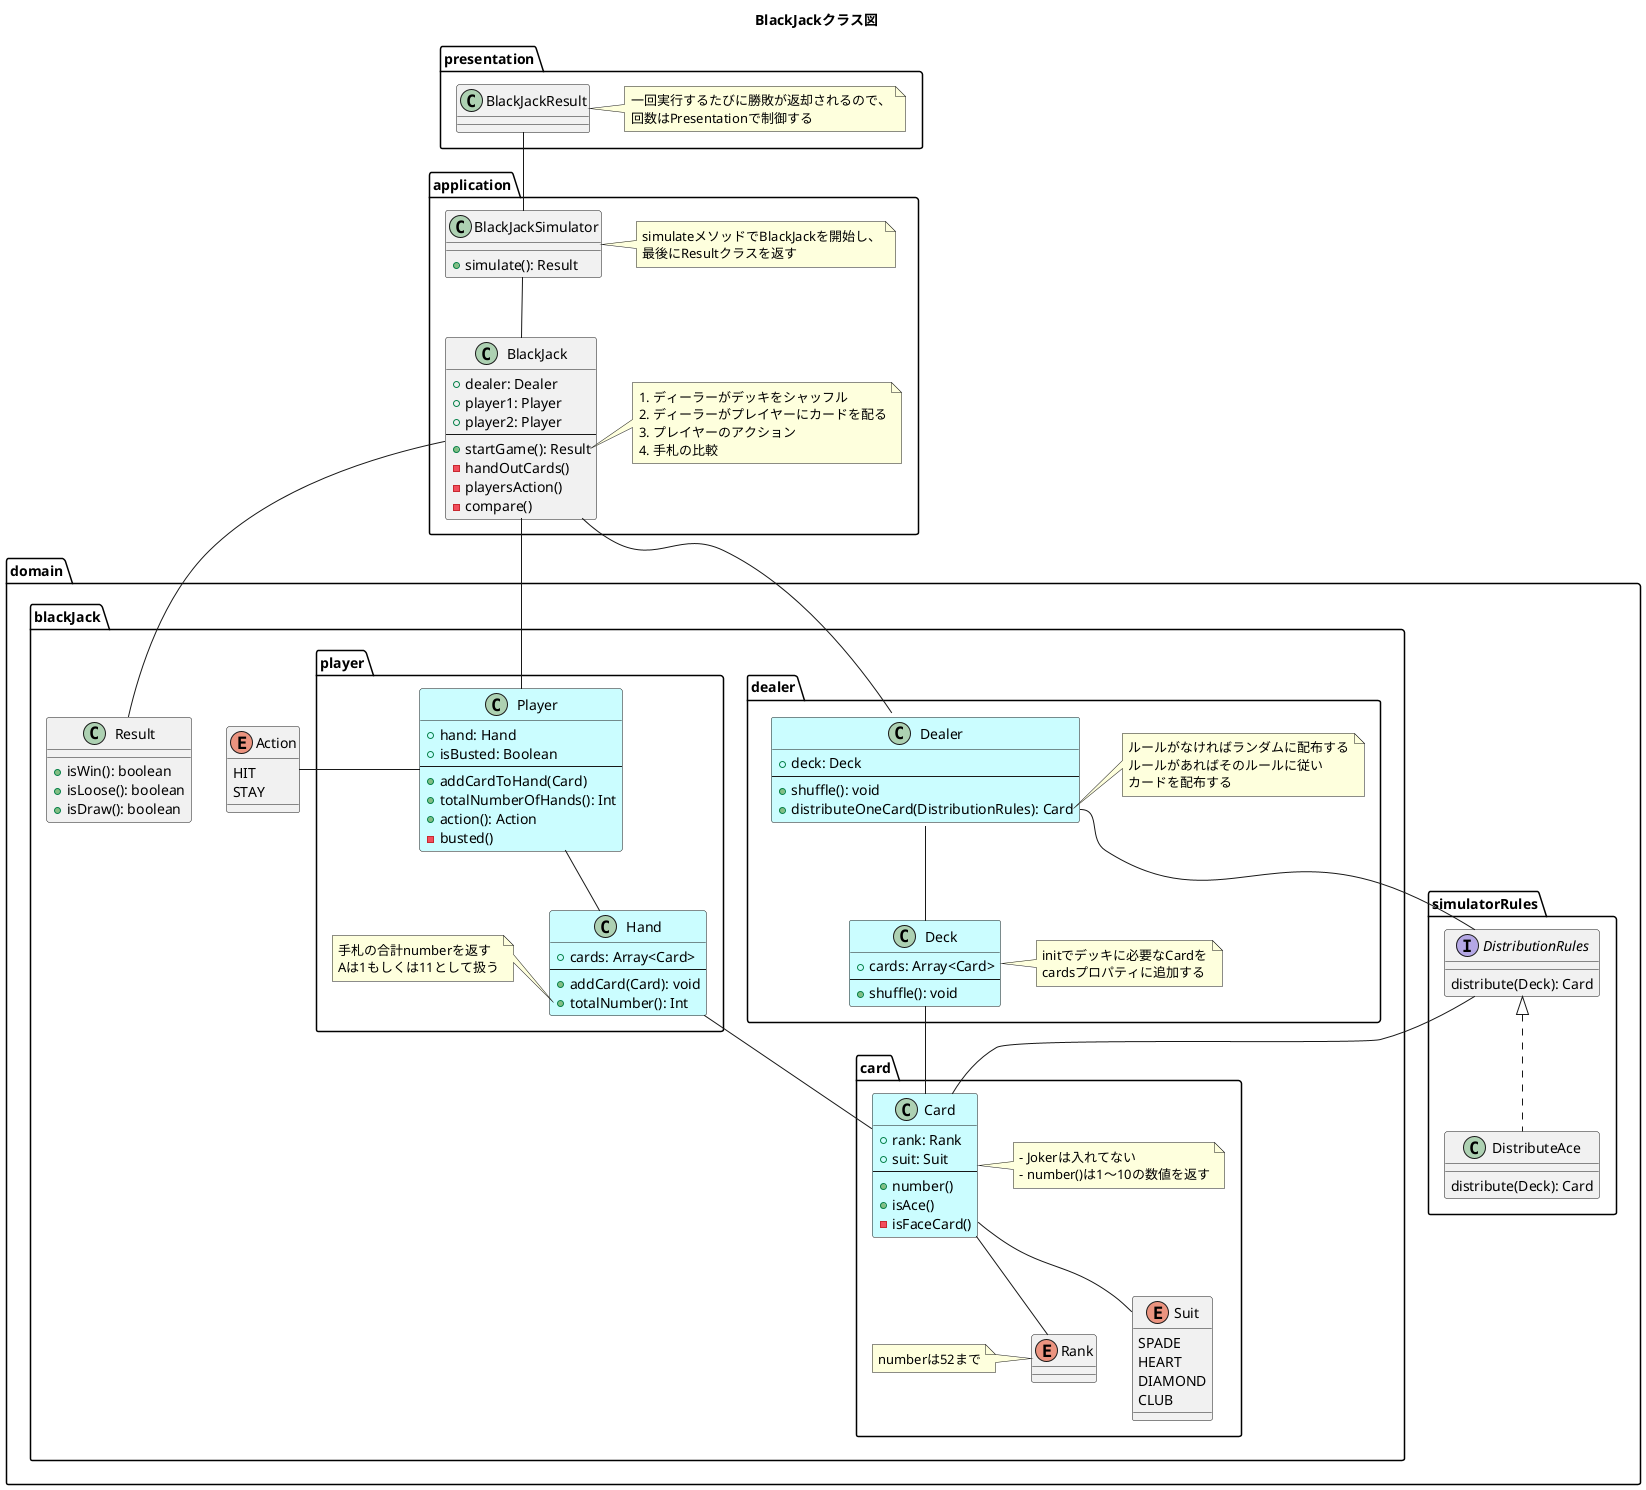@startuml
' left to right direction
title BlackJackクラス図

package presentation {
  class BlackJackResult {
  }
  note right of BlackJackResult
    一回実行するたびに勝敗が返却されるので、
    回数はPresentationで制御する
  endnote
}

package application {
  class BlackJackSimulator {
    + simulate(): Result
  }
  note right of BlackJackSimulator
    simulateメソッドでBlackJackを開始し、
    最後にResultクラスを返す
  endnote

  class BlackJack {
    + dealer: Dealer
    + player1: Player
    + player2: Player
    ---
    + startGame(): Result
    - handOutCards()
    - playersAction()
    - compare()
  }
  note right of BlackJack::startGame
    1. ディーラーがデッキをシャッフル
    2. ディーラーがプレイヤーにカードを配る
    3. プレイヤーのアクション
    4. 手札の比較
  endnote
}

package domain {
  package blackJack {
    enum Action {
      HIT
      STAY
    }

    class Result {
      + isWin(): boolean
      + isLoose(): boolean
      + isDraw(): boolean
    }
    package dealer {
      class Dealer #CBFDFF {
        + deck: Deck
        --
        + shuffle(): void
        + distributeOneCard(DistributionRules): Card
      }
      note right of Dealer::distributeOneCard
        ルールがなければランダムに配布する
        ルールがあればそのルールに従い
        カードを配布する
      endnote

      class Deck #CBFDFF {
        + cards: Array<Card>
        ---
        + shuffle(): void
      }
      note right of Deck
        initでデッキに必要なCardを
        cardsプロパティに追加する
      endnote
    }

    package player {
      class Player #CBFDFF {
        + hand: Hand
        + isBusted: Boolean
        ---
        + addCardToHand(Card)
        + totalNumberOfHands(): Int
        + action(): Action
        - busted()
      }

      class Hand #CBFDFF {
        + cards: Array<Card>
        ---
        + addCard(Card): void
        + totalNumber(): Int
      }
      note left of Hand::totalNumber
        手札の合計numberを返す
        Aは1もしくは11として扱う
      endnote
    }

    package card {
      class Card #CBFDFF {
        + rank: Rank
        + suit: Suit
        ---
        + number()
        + isAce()
        - isFaceCard()
      }
      note right of Card
        - Jokerは入れてない
        - number()は1〜10の数値を返す
      endnote

      enum Rank {}
      note left of Rank
        numberは52まで
      endnote

      enum Suit {
        SPADE
        HEART
        DIAMOND
        CLUB
      }
    }

  }

  package simulatorRules {
    interface DistributionRules {
      distribute(Deck): Card
    }

    class DistributeAce {
      distribute(Deck): Card
    }
  }
}

BlackJackResult -- BlackJackSimulator
BlackJackSimulator -- BlackJack
BlackJack -- Player
BlackJack -- Dealer
BlackJack -- Result

Player -- Hand
Player -left- Action
Hand -- Card

Dealer -- Deck
Deck -- Card

Card -- Rank
Card -- Suit

DistributionRules <|.. DistributeAce
Dealer::distributeOneCard -- DistributionRules
DistributionRules -- Card

@enduml
